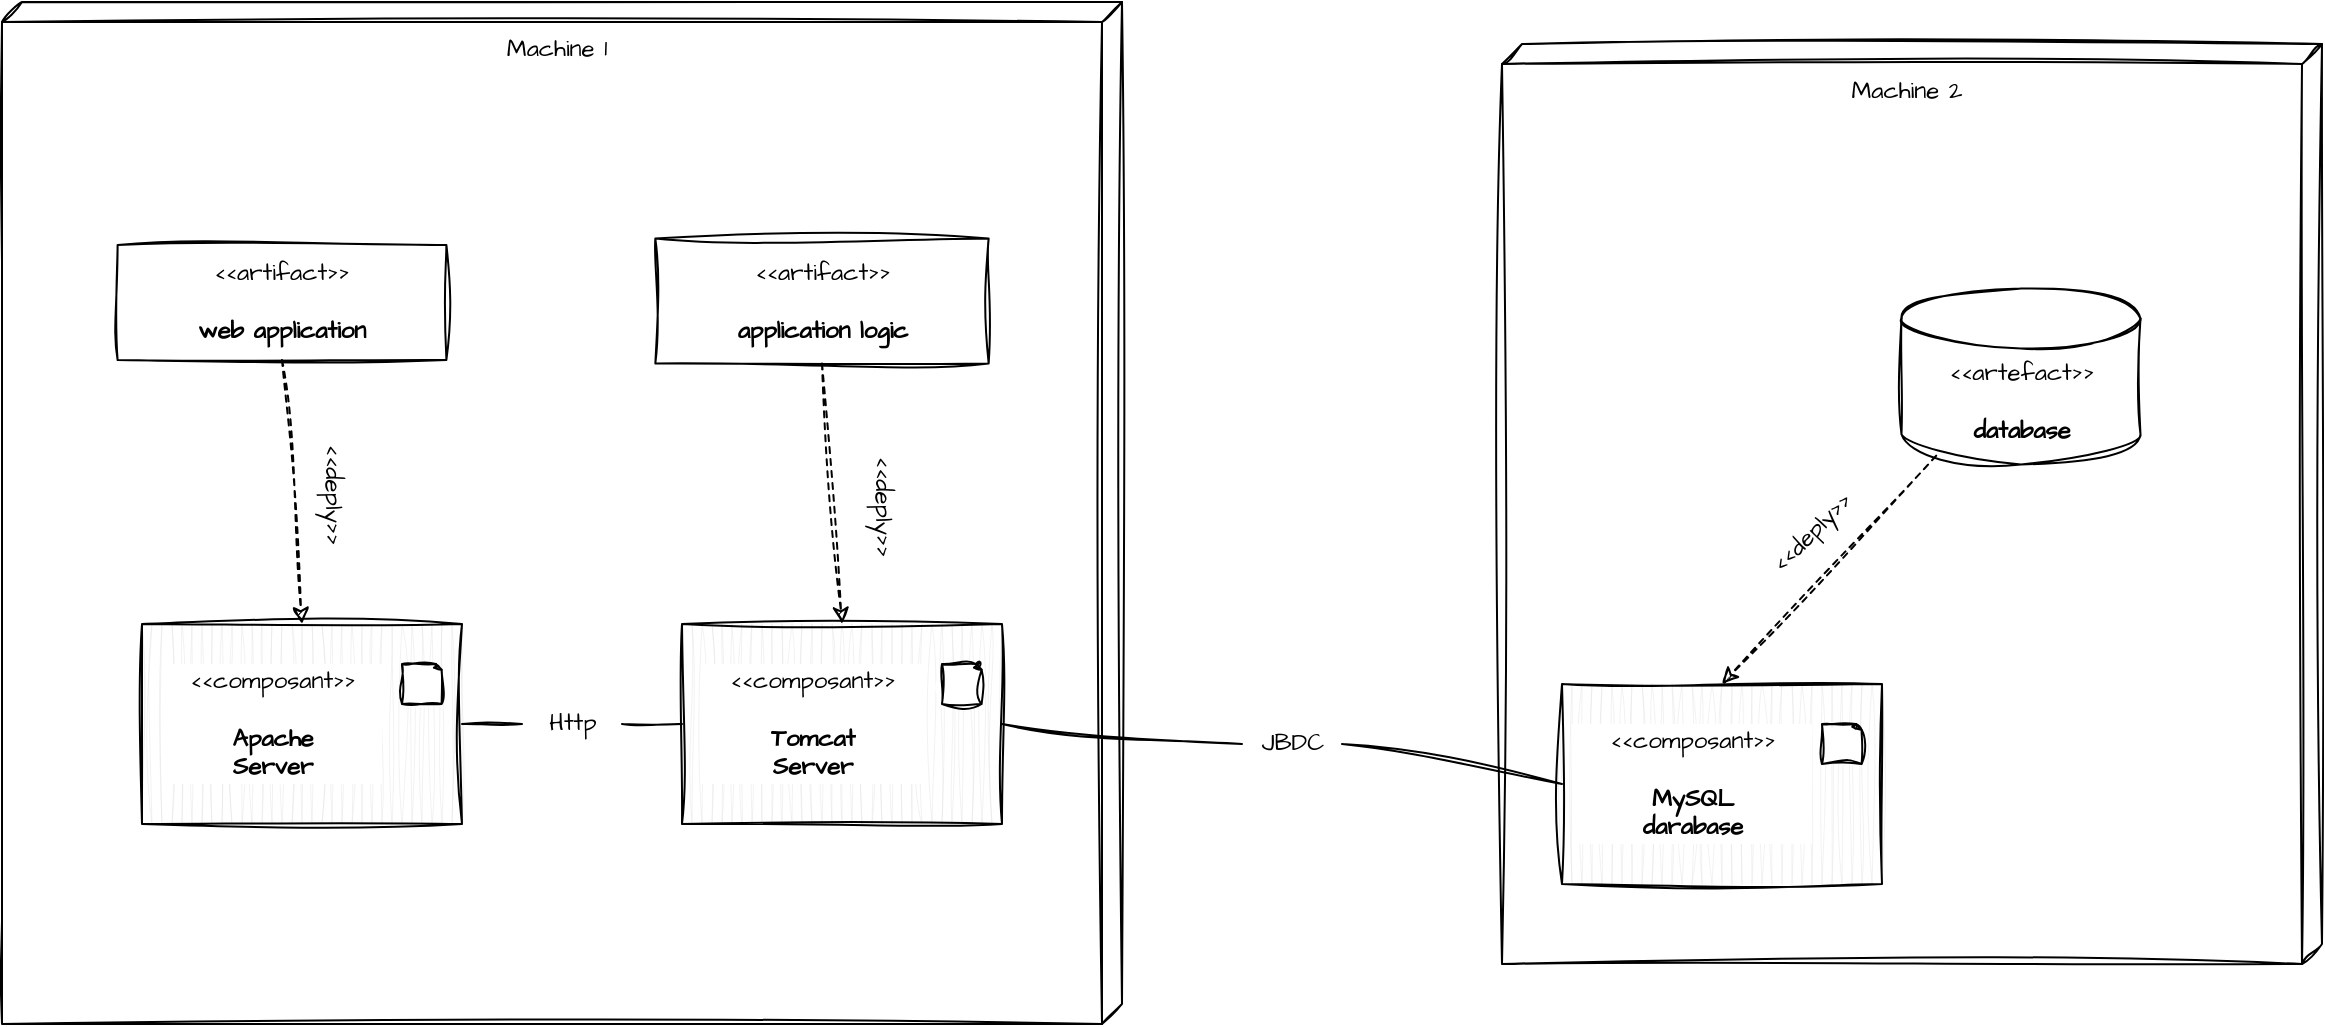 <mxfile version="24.5.2" type="github">
  <diagram name="Page-1" id="a3hAN9hmWtXWAv4Vuma0">
    <mxGraphModel dx="1323" dy="687" grid="1" gridSize="10" guides="1" tooltips="1" connect="1" arrows="1" fold="1" page="1" pageScale="1" pageWidth="1654" pageHeight="1169" math="0" shadow="0">
      <root>
        <mxCell id="0" />
        <mxCell id="1" parent="0" />
        <mxCell id="3D4WyurpCu-i5YGmXAA3-11" value="" style="group" vertex="1" connectable="0" parent="1">
          <mxGeometry x="830" y="110" width="410" height="460" as="geometry" />
        </mxCell>
        <mxCell id="3D4WyurpCu-i5YGmXAA3-4" value="Machine 2" style="verticalAlign=top;align=center;shape=cube;size=10;direction=south;fontStyle=0;html=1;boundedLbl=1;spacingLeft=5;whiteSpace=wrap;sketch=1;hachureGap=4;jiggle=2;curveFitting=1;fontFamily=Architects Daughter;fontSource=https%3A%2F%2Ffonts.googleapis.com%2Fcss%3Ffamily%3DArchitects%2BDaughter;container=0;" vertex="1" parent="3D4WyurpCu-i5YGmXAA3-11">
          <mxGeometry width="410.0" height="460" as="geometry" />
        </mxCell>
        <mxCell id="3D4WyurpCu-i5YGmXAA3-20" value="" style="group" vertex="1" connectable="0" parent="3D4WyurpCu-i5YGmXAA3-11">
          <mxGeometry x="140" y="80" width="239" height="149.6" as="geometry" />
        </mxCell>
        <mxCell id="3D4WyurpCu-i5YGmXAA3-23" value="&amp;lt;&amp;lt;artefact&amp;gt;&amp;gt;&lt;div&gt;&lt;br&gt;&lt;/div&gt;&lt;div&gt;&lt;b&gt;database&lt;/b&gt;&lt;/div&gt;" style="shape=cylinder3;whiteSpace=wrap;html=1;boundedLbl=1;backgroundOutline=1;size=15;sketch=1;hachureGap=4;jiggle=2;curveFitting=1;fontFamily=Architects Daughter;fontSource=https%3A%2F%2Ffonts.googleapis.com%2Fcss%3Ffamily%3DArchitects%2BDaughter;" vertex="1" parent="3D4WyurpCu-i5YGmXAA3-20">
          <mxGeometry x="59.75" y="42.24" width="119.5" height="88.0" as="geometry" />
        </mxCell>
        <mxCell id="3D4WyurpCu-i5YGmXAA3-50" value="&amp;lt;&amp;lt;deply&amp;gt;&amp;gt;" style="text;html=1;align=center;verticalAlign=middle;resizable=0;points=[];autosize=1;strokeColor=none;fillColor=none;fontFamily=Architects Daughter;fontSource=https%3A%2F%2Ffonts.googleapis.com%2Fcss%3Ffamily%3DArchitects%2BDaughter;rotation=-45;" vertex="1" parent="3D4WyurpCu-i5YGmXAA3-11">
          <mxGeometry x="120" y="229.6" width="70" height="30" as="geometry" />
        </mxCell>
        <mxCell id="3D4WyurpCu-i5YGmXAA3-1" value="Machine 1" style="verticalAlign=top;align=center;shape=cube;size=10;direction=south;fontStyle=0;html=1;boundedLbl=1;spacingLeft=5;whiteSpace=wrap;sketch=1;hachureGap=4;jiggle=2;curveFitting=1;fontFamily=Architects Daughter;fontSource=https%3A%2F%2Ffonts.googleapis.com%2Fcss%3Ffamily%3DArchitects%2BDaughter;container=0;" vertex="1" parent="1">
          <mxGeometry x="80" y="89" width="560" height="511" as="geometry" />
        </mxCell>
        <mxCell id="3D4WyurpCu-i5YGmXAA3-29" value="" style="group" vertex="1" connectable="0" parent="1">
          <mxGeometry x="150" y="400" width="160" height="100" as="geometry" />
        </mxCell>
        <mxCell id="3D4WyurpCu-i5YGmXAA3-26" value="" style="verticalLabelPosition=bottom;verticalAlign=top;html=1;shape=mxgraph.basic.patternFillRect;fillStyle=vert;step=5;fillStrokeWidth=0.2;fillStrokeColor=#dddddd;sketch=1;hachureGap=4;jiggle=2;curveFitting=1;fontFamily=Architects Daughter;fontSource=https%3A%2F%2Ffonts.googleapis.com%2Fcss%3Ffamily%3DArchitects%2BDaughter;" vertex="1" parent="3D4WyurpCu-i5YGmXAA3-29">
          <mxGeometry width="160" height="100" as="geometry" />
        </mxCell>
        <mxCell id="3D4WyurpCu-i5YGmXAA3-27" value="" style="whiteSpace=wrap;html=1;shape=mxgraph.basic.document;sketch=1;hachureGap=4;jiggle=2;curveFitting=1;fontFamily=Architects Daughter;fontSource=https%3A%2F%2Ffonts.googleapis.com%2Fcss%3Ffamily%3DArchitects%2BDaughter;" vertex="1" parent="3D4WyurpCu-i5YGmXAA3-29">
          <mxGeometry x="130" y="20" width="20" height="20" as="geometry" />
        </mxCell>
        <mxCell id="3D4WyurpCu-i5YGmXAA3-28" value="&lt;span style=&quot;text-wrap: wrap;&quot;&gt;&amp;lt;&amp;lt;composant&amp;gt;&amp;gt;&lt;/span&gt;&lt;br style=&quot;text-wrap: wrap;&quot;&gt;&lt;br style=&quot;text-wrap: wrap;&quot;&gt;&lt;span style=&quot;text-wrap: wrap;&quot;&gt;&lt;b&gt;Apache Server&lt;/b&gt;&lt;/span&gt;" style="text;html=1;align=center;verticalAlign=middle;resizable=0;points=[];autosize=1;strokeColor=none;fillColor=default;fontFamily=Architects Daughter;fontSource=https%3A%2F%2Ffonts.googleapis.com%2Fcss%3Ffamily%3DArchitects%2BDaughter;perimeterSpacing=0;imageWidth=40;" vertex="1" parent="3D4WyurpCu-i5YGmXAA3-29">
          <mxGeometry x="10" y="20" width="110" height="60" as="geometry" />
        </mxCell>
        <mxCell id="3D4WyurpCu-i5YGmXAA3-17" value="" style="group" vertex="1" connectable="0" parent="1">
          <mxGeometry x="390" y="180" width="200" height="100" as="geometry" />
        </mxCell>
        <mxCell id="3D4WyurpCu-i5YGmXAA3-7" value="&amp;lt;&amp;lt;artifact&amp;gt;&amp;gt;&lt;br&gt;&lt;br&gt;&lt;b&gt;application logic&lt;/b&gt;" style="html=1;align=center;verticalAlign=middle;dashed=0;whiteSpace=wrap;sketch=1;hachureGap=4;jiggle=2;curveFitting=1;fontFamily=Architects Daughter;fontSource=https%3A%2F%2Ffonts.googleapis.com%2Fcss%3Ffamily%3DArchitects%2BDaughter;" vertex="1" parent="3D4WyurpCu-i5YGmXAA3-17">
          <mxGeometry x="16.676" y="27.27" width="166.655" height="62.46" as="geometry" />
        </mxCell>
        <mxCell id="3D4WyurpCu-i5YGmXAA3-30" value="" style="group" vertex="1" connectable="0" parent="1">
          <mxGeometry x="119.998" y="180.001" width="200" height="100" as="geometry" />
        </mxCell>
        <mxCell id="3D4WyurpCu-i5YGmXAA3-6" value="&amp;lt;&amp;lt;artifact&amp;gt;&amp;gt;&lt;br&gt;&lt;br&gt;&lt;b&gt;web application&lt;/b&gt;" style="html=1;align=center;verticalAlign=middle;dashed=0;whiteSpace=wrap;sketch=1;hachureGap=4;jiggle=2;curveFitting=1;fontFamily=Architects Daughter;fontSource=https%3A%2F%2Ffonts.googleapis.com%2Fcss%3Ffamily%3DArchitects%2BDaughter;" vertex="1" parent="3D4WyurpCu-i5YGmXAA3-30">
          <mxGeometry x="17.806" y="30.447" width="164.394" height="57.535" as="geometry" />
        </mxCell>
        <mxCell id="3D4WyurpCu-i5YGmXAA3-33" value="" style="group" vertex="1" connectable="0" parent="1">
          <mxGeometry x="420" y="400" width="160" height="100" as="geometry" />
        </mxCell>
        <mxCell id="3D4WyurpCu-i5YGmXAA3-34" value="" style="verticalLabelPosition=bottom;verticalAlign=top;html=1;shape=mxgraph.basic.patternFillRect;fillStyle=vert;step=5;fillStrokeWidth=0.2;fillStrokeColor=#dddddd;sketch=1;hachureGap=4;jiggle=2;curveFitting=1;fontFamily=Architects Daughter;fontSource=https%3A%2F%2Ffonts.googleapis.com%2Fcss%3Ffamily%3DArchitects%2BDaughter;" vertex="1" parent="3D4WyurpCu-i5YGmXAA3-33">
          <mxGeometry width="160" height="100" as="geometry" />
        </mxCell>
        <mxCell id="3D4WyurpCu-i5YGmXAA3-35" value="" style="whiteSpace=wrap;html=1;shape=mxgraph.basic.document;sketch=1;hachureGap=4;jiggle=2;curveFitting=1;fontFamily=Architects Daughter;fontSource=https%3A%2F%2Ffonts.googleapis.com%2Fcss%3Ffamily%3DArchitects%2BDaughter;" vertex="1" parent="3D4WyurpCu-i5YGmXAA3-33">
          <mxGeometry x="130" y="20" width="20" height="20" as="geometry" />
        </mxCell>
        <mxCell id="3D4WyurpCu-i5YGmXAA3-36" value="&lt;span style=&quot;text-wrap: wrap;&quot;&gt;&amp;lt;&amp;lt;composant&amp;gt;&amp;gt;&lt;/span&gt;&lt;br style=&quot;text-wrap: wrap;&quot;&gt;&lt;span style=&quot;text-wrap: wrap;&quot;&gt;&lt;b&gt;&lt;br&gt;&lt;/b&gt;&lt;/span&gt;&lt;div&gt;&lt;span style=&quot;text-wrap: wrap;&quot;&gt;&lt;b&gt;Tomcat Server&lt;/b&gt;&lt;/span&gt;&lt;/div&gt;" style="text;html=1;align=center;verticalAlign=middle;resizable=0;points=[];autosize=1;strokeColor=none;fillColor=default;fontFamily=Architects Daughter;fontSource=https%3A%2F%2Ffonts.googleapis.com%2Fcss%3Ffamily%3DArchitects%2BDaughter;perimeterSpacing=0;imageWidth=40;" vertex="1" parent="3D4WyurpCu-i5YGmXAA3-33">
          <mxGeometry x="10" y="20" width="110" height="60" as="geometry" />
        </mxCell>
        <mxCell id="3D4WyurpCu-i5YGmXAA3-38" value="" style="group" vertex="1" connectable="0" parent="1">
          <mxGeometry x="860" y="430" width="160" height="100" as="geometry" />
        </mxCell>
        <mxCell id="3D4WyurpCu-i5YGmXAA3-39" value="" style="verticalLabelPosition=bottom;verticalAlign=top;html=1;shape=mxgraph.basic.patternFillRect;fillStyle=vert;step=5;fillStrokeWidth=0.2;fillStrokeColor=#dddddd;sketch=1;hachureGap=4;jiggle=2;curveFitting=1;fontFamily=Architects Daughter;fontSource=https%3A%2F%2Ffonts.googleapis.com%2Fcss%3Ffamily%3DArchitects%2BDaughter;" vertex="1" parent="3D4WyurpCu-i5YGmXAA3-38">
          <mxGeometry width="160" height="100" as="geometry" />
        </mxCell>
        <mxCell id="3D4WyurpCu-i5YGmXAA3-40" value="" style="whiteSpace=wrap;html=1;shape=mxgraph.basic.document;sketch=1;hachureGap=4;jiggle=2;curveFitting=1;fontFamily=Architects Daughter;fontSource=https%3A%2F%2Ffonts.googleapis.com%2Fcss%3Ffamily%3DArchitects%2BDaughter;" vertex="1" parent="3D4WyurpCu-i5YGmXAA3-38">
          <mxGeometry x="130" y="20" width="20" height="20" as="geometry" />
        </mxCell>
        <mxCell id="3D4WyurpCu-i5YGmXAA3-41" value="&lt;span style=&quot;text-wrap: wrap;&quot;&gt;&amp;lt;&amp;lt;composant&amp;gt;&amp;gt;&lt;/span&gt;&lt;br style=&quot;text-wrap: wrap;&quot;&gt;&lt;span style=&quot;text-wrap: wrap;&quot;&gt;&lt;b&gt;&lt;br&gt;&lt;/b&gt;&lt;/span&gt;&lt;div&gt;&lt;span style=&quot;text-wrap: wrap;&quot;&gt;&lt;b&gt;MySQL darabase&lt;/b&gt;&lt;/span&gt;&lt;/div&gt;" style="text;html=1;align=center;verticalAlign=middle;resizable=0;points=[];autosize=1;strokeColor=none;fillColor=default;fontFamily=Architects Daughter;fontSource=https%3A%2F%2Ffonts.googleapis.com%2Fcss%3Ffamily%3DArchitects%2BDaughter;perimeterSpacing=0;imageWidth=40;" vertex="1" parent="3D4WyurpCu-i5YGmXAA3-38">
          <mxGeometry x="5" y="20" width="120" height="60" as="geometry" />
        </mxCell>
        <mxCell id="3D4WyurpCu-i5YGmXAA3-43" value="" style="endArrow=classic;html=1;rounded=0;sketch=1;hachureGap=4;jiggle=2;curveFitting=1;fontFamily=Architects Daughter;fontSource=https%3A%2F%2Ffonts.googleapis.com%2Fcss%3Ffamily%3DArchitects%2BDaughter;exitX=0.5;exitY=1;exitDx=0;exitDy=0;entryX=0.5;entryY=0;entryDx=0;entryDy=0;dashed=1;entryPerimeter=0;" edge="1" parent="1" source="3D4WyurpCu-i5YGmXAA3-6" target="3D4WyurpCu-i5YGmXAA3-26">
          <mxGeometry width="50" height="50" relative="1" as="geometry">
            <mxPoint x="650" y="410" as="sourcePoint" />
            <mxPoint x="700" y="360" as="targetPoint" />
          </mxGeometry>
        </mxCell>
        <mxCell id="3D4WyurpCu-i5YGmXAA3-44" value="&amp;lt;&amp;lt;deply&amp;gt;&amp;gt;" style="text;html=1;align=center;verticalAlign=middle;resizable=0;points=[];autosize=1;strokeColor=none;fillColor=none;fontFamily=Architects Daughter;fontSource=https%3A%2F%2Ffonts.googleapis.com%2Fcss%3Ffamily%3DArchitects%2BDaughter;rotation=90;" vertex="1" parent="1">
          <mxGeometry x="210" y="320" width="70" height="30" as="geometry" />
        </mxCell>
        <mxCell id="3D4WyurpCu-i5YGmXAA3-47" value="" style="endArrow=classic;html=1;rounded=0;sketch=1;hachureGap=4;jiggle=2;curveFitting=1;fontFamily=Architects Daughter;fontSource=https%3A%2F%2Ffonts.googleapis.com%2Fcss%3Ffamily%3DArchitects%2BDaughter;exitX=0.5;exitY=1;exitDx=0;exitDy=0;entryX=0.5;entryY=0;entryDx=0;entryDy=0;dashed=1;entryPerimeter=0;" edge="1" parent="1" source="3D4WyurpCu-i5YGmXAA3-7" target="3D4WyurpCu-i5YGmXAA3-34">
          <mxGeometry width="50" height="50" relative="1" as="geometry">
            <mxPoint x="500" y="274" as="sourcePoint" />
            <mxPoint x="510" y="406" as="targetPoint" />
          </mxGeometry>
        </mxCell>
        <mxCell id="3D4WyurpCu-i5YGmXAA3-48" value="&amp;lt;&amp;lt;deply&amp;gt;&amp;gt;" style="text;html=1;align=center;verticalAlign=middle;resizable=0;points=[];autosize=1;strokeColor=none;fillColor=none;fontFamily=Architects Daughter;fontSource=https%3A%2F%2Ffonts.googleapis.com%2Fcss%3Ffamily%3DArchitects%2BDaughter;rotation=90;" vertex="1" parent="1">
          <mxGeometry x="485" y="326" width="70" height="30" as="geometry" />
        </mxCell>
        <mxCell id="3D4WyurpCu-i5YGmXAA3-49" value="" style="endArrow=classic;html=1;rounded=0;sketch=1;hachureGap=4;jiggle=2;curveFitting=1;fontFamily=Architects Daughter;fontSource=https%3A%2F%2Ffonts.googleapis.com%2Fcss%3Ffamily%3DArchitects%2BDaughter;exitX=0.145;exitY=1;exitDx=0;exitDy=-4.35;entryX=0.5;entryY=0;entryDx=0;entryDy=0;dashed=1;entryPerimeter=0;exitPerimeter=0;" edge="1" parent="1" source="3D4WyurpCu-i5YGmXAA3-23" target="3D4WyurpCu-i5YGmXAA3-39">
          <mxGeometry width="50" height="50" relative="1" as="geometry">
            <mxPoint x="930" y="268" as="sourcePoint" />
            <mxPoint x="940" y="400" as="targetPoint" />
          </mxGeometry>
        </mxCell>
        <mxCell id="3D4WyurpCu-i5YGmXAA3-52" value="" style="endArrow=none;html=1;rounded=0;sketch=1;hachureGap=4;jiggle=2;curveFitting=1;fontFamily=Architects Daughter;fontSource=https%3A%2F%2Ffonts.googleapis.com%2Fcss%3Ffamily%3DArchitects%2BDaughter;exitX=1;exitY=0.5;exitDx=0;exitDy=0;exitPerimeter=0;entryX=0;entryY=0.5;entryDx=0;entryDy=0;entryPerimeter=0;" edge="1" parent="1" source="3D4WyurpCu-i5YGmXAA3-55" target="3D4WyurpCu-i5YGmXAA3-34">
          <mxGeometry width="50" height="50" relative="1" as="geometry">
            <mxPoint x="650" y="410" as="sourcePoint" />
            <mxPoint x="700" y="360" as="targetPoint" />
          </mxGeometry>
        </mxCell>
        <mxCell id="3D4WyurpCu-i5YGmXAA3-54" value="" style="endArrow=none;html=1;rounded=0;sketch=1;hachureGap=4;jiggle=2;curveFitting=1;fontFamily=Architects Daughter;fontSource=https%3A%2F%2Ffonts.googleapis.com%2Fcss%3Ffamily%3DArchitects%2BDaughter;exitX=1;exitY=0.5;exitDx=0;exitDy=0;exitPerimeter=0;entryX=0;entryY=0.5;entryDx=0;entryDy=0;entryPerimeter=0;" edge="1" parent="1" source="3D4WyurpCu-i5YGmXAA3-57" target="3D4WyurpCu-i5YGmXAA3-39">
          <mxGeometry width="50" height="50" relative="1" as="geometry">
            <mxPoint x="650" y="410" as="sourcePoint" />
            <mxPoint x="700" y="360" as="targetPoint" />
          </mxGeometry>
        </mxCell>
        <mxCell id="3D4WyurpCu-i5YGmXAA3-56" value="" style="endArrow=none;html=1;rounded=0;sketch=1;hachureGap=4;jiggle=2;curveFitting=1;fontFamily=Architects Daughter;fontSource=https%3A%2F%2Ffonts.googleapis.com%2Fcss%3Ffamily%3DArchitects%2BDaughter;exitX=1;exitY=0.5;exitDx=0;exitDy=0;exitPerimeter=0;entryX=0;entryY=0.5;entryDx=0;entryDy=0;entryPerimeter=0;" edge="1" parent="1" source="3D4WyurpCu-i5YGmXAA3-26" target="3D4WyurpCu-i5YGmXAA3-55">
          <mxGeometry width="50" height="50" relative="1" as="geometry">
            <mxPoint x="310" y="450" as="sourcePoint" />
            <mxPoint x="420" y="450" as="targetPoint" />
          </mxGeometry>
        </mxCell>
        <mxCell id="3D4WyurpCu-i5YGmXAA3-55" value="Http" style="text;html=1;align=center;verticalAlign=middle;resizable=0;points=[];autosize=1;strokeColor=none;fillColor=none;fontFamily=Architects Daughter;fontSource=https%3A%2F%2Ffonts.googleapis.com%2Fcss%3Ffamily%3DArchitects%2BDaughter;" vertex="1" parent="1">
          <mxGeometry x="340" y="435" width="50" height="30" as="geometry" />
        </mxCell>
        <mxCell id="3D4WyurpCu-i5YGmXAA3-58" value="" style="endArrow=none;html=1;rounded=0;sketch=1;hachureGap=4;jiggle=2;curveFitting=1;fontFamily=Architects Daughter;fontSource=https%3A%2F%2Ffonts.googleapis.com%2Fcss%3Ffamily%3DArchitects%2BDaughter;exitX=1;exitY=0.5;exitDx=0;exitDy=0;exitPerimeter=0;entryX=0;entryY=0.5;entryDx=0;entryDy=0;entryPerimeter=0;" edge="1" parent="1" source="3D4WyurpCu-i5YGmXAA3-34" target="3D4WyurpCu-i5YGmXAA3-57">
          <mxGeometry width="50" height="50" relative="1" as="geometry">
            <mxPoint x="580" y="450" as="sourcePoint" />
            <mxPoint x="860" y="480" as="targetPoint" />
          </mxGeometry>
        </mxCell>
        <mxCell id="3D4WyurpCu-i5YGmXAA3-57" value="JBDC" style="text;html=1;align=center;verticalAlign=middle;resizable=0;points=[];autosize=1;strokeColor=none;fillColor=none;fontFamily=Architects Daughter;fontSource=https%3A%2F%2Ffonts.googleapis.com%2Fcss%3Ffamily%3DArchitects%2BDaughter;" vertex="1" parent="1">
          <mxGeometry x="700" y="445" width="50" height="30" as="geometry" />
        </mxCell>
      </root>
    </mxGraphModel>
  </diagram>
</mxfile>
